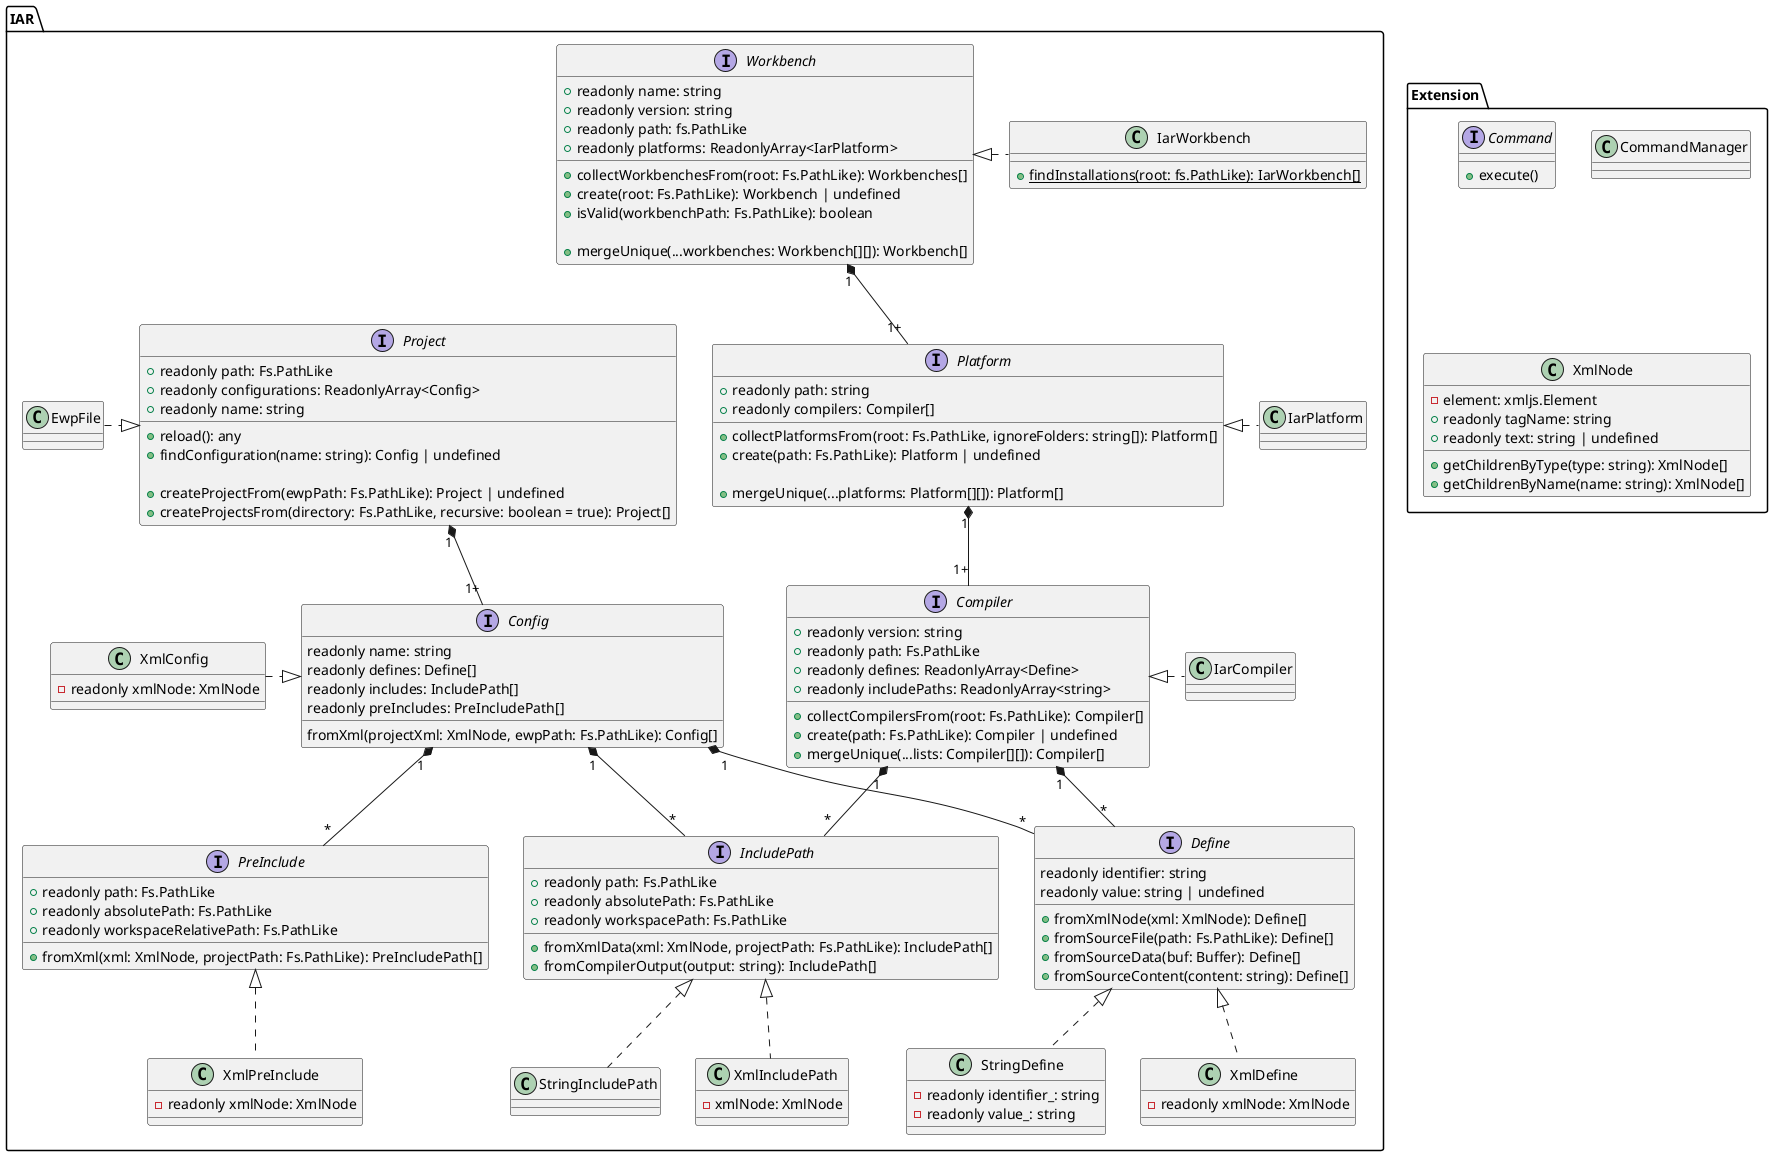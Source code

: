 @startuml class_diagram

package IAR {

    interface Workbench {
        +readonly name: string
        +readonly version: string
        +readonly path: fs.PathLike
        +readonly platforms: ReadonlyArray<IarPlatform>
        
        +collectWorkbenchesFrom(root: Fs.PathLike): Workbenches[]
        +create(root: Fs.PathLike): Workbench | undefined
        +isValid(workbenchPath: Fs.PathLike): boolean

        +mergeUnique(...workbenches: Workbench[][]): Workbench[]
    }

    class IarWorkbench {

        +{static} findInstallations(root: fs.PathLike): IarWorkbench[]
    }

    interface Platform {
        +readonly path: string
        +readonly compilers: Compiler[]

        +collectPlatformsFrom(root: Fs.PathLike, ignoreFolders: string[]): Platform[]
        +create(path: Fs.PathLike): Platform | undefined

        +mergeUnique(...platforms: Platform[][]): Platform[]
    }

    class IarPlatform {
    }

    interface Compiler {
        +readonly version: string
        +readonly path: Fs.PathLike
        +readonly defines: ReadonlyArray<Define>
        +readonly includePaths: ReadonlyArray<string>

        +collectCompilersFrom(root: Fs.PathLike): Compiler[]
        +create(path: Fs.PathLike): Compiler | undefined
        +mergeUnique(...lists: Compiler[][]): Compiler[]
    }

    class IarCompiler {
    }

    interface Project {
        +readonly path: Fs.PathLike
        +readonly configurations: ReadonlyArray<Config>
        +readonly name: string

        +reload(): any
        +findConfiguration(name: string): Config | undefined

        +createProjectFrom(ewpPath: Fs.PathLike): Project | undefined
        +createProjectsFrom(directory: Fs.PathLike, recursive: boolean = true): Project[]
    }

    class EwpFile {
    }

    interface Config {
        readonly name: string
        readonly defines: Define[]
        readonly includes: IncludePath[]
        readonly preIncludes: PreIncludePath[]

        fromXml(projectXml: XmlNode, ewpPath: Fs.PathLike): Config[]
    }

    class XmlConfig {
        -readonly xmlNode: XmlNode
    }

    Interface Define {
        readonly identifier: string
        readonly value: string | undefined

        +fromXmlNode(xml: XmlNode): Define[]
        +fromSourceFile(path: Fs.PathLike): Define[]
        +fromSourceData(buf: Buffer): Define[]
        +fromSourceContent(content: string): Define[]
    }

    class XmlDefine {
        -readonly xmlNode: XmlNode
    }

    class StringDefine {
        -readonly identifier_: string
        -readonly value_: string
    }

    Interface IncludePath {
        +readonly path: Fs.PathLike
        +readonly absolutePath: Fs.PathLike
        +readonly workspacePath: Fs.PathLike

        +fromXmlData(xml: XmlNode, projectPath: Fs.PathLike): IncludePath[]
        +fromCompilerOutput(output: string): IncludePath[]
    }

    class XmlIncludePath {
        -xmlNode: XmlNode
    }

    class StringIncludePath {
    }

    Interface PreInclude {
        +readonly path: Fs.PathLike
        +readonly absolutePath: Fs.PathLike
        +readonly workspaceRelativePath: Fs.PathLike

        +fromXml(xml: XmlNode, projectPath: Fs.PathLike): PreIncludePath[]
    }

    class XmlPreInclude {
        -readonly xmlNode: XmlNode
    }
}

package Extension {
    interface Command {
        +execute()
    }

    class CommandManager {
    }

    class XmlNode {
        -element: xmljs.Element
        +readonly tagName: string
        +readonly text: string | undefined

        +getChildrenByType(type: string): XmlNode[]
        +getChildrenByName(name: string): XmlNode[]
    }
}

Workbench <|. IarWorkbench
Platform <|. IarPlatform
Compiler <|. IarCompiler

Workbench "1" *-- "1+" Platform
Platform "1" *-- "1+" Compiler

EwpFile .|> Project
XmlConfig .|> Config

Define <|.. XmlDefine
Define <|.. StringDefine

IncludePath <|.. XmlIncludePath
IncludePath <|.. StringIncludePath

PreInclude <|.. XmlPreInclude

Project "1" *-- "1+" Config

Config "1" *-- "*" Define
Config "1" *-- "*" IncludePath
Config "1" *-- "*" PreInclude

Compiler "1" *-- "*" Define
Compiler "1" *-- "*" IncludePath

@enduml